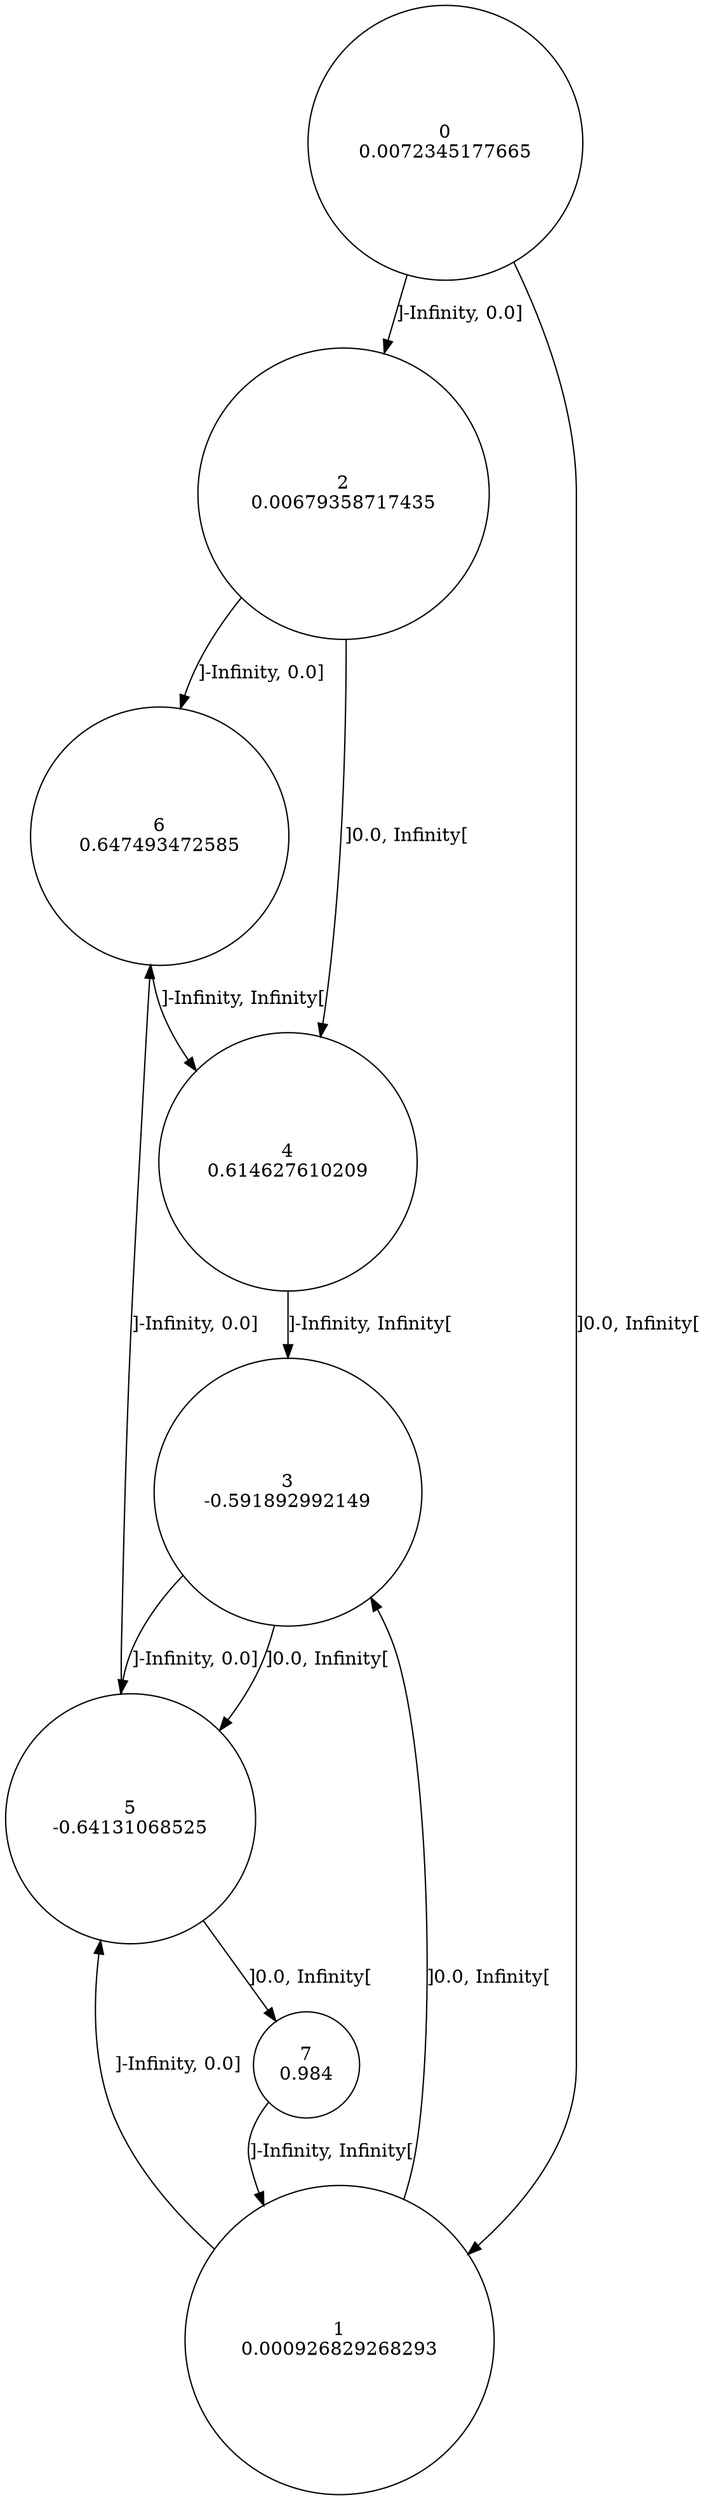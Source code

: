 digraph a {
0 [shape=circle, label="0\n0.0072345177665"];
	0 -> 2 [label="]-Infinity, 0.0]"];
	0 -> 1 [label="]0.0, Infinity["];
1 [shape=circle, label="1\n0.000926829268293"];
	1 -> 5 [label="]-Infinity, 0.0]"];
	1 -> 3 [label="]0.0, Infinity["];
2 [shape=circle, label="2\n0.00679358717435"];
	2 -> 6 [label="]-Infinity, 0.0]"];
	2 -> 4 [label="]0.0, Infinity["];
3 [shape=circle, label="3\n-0.591892992149"];
	3 -> 5 [label="]-Infinity, 0.0]"];
	3 -> 5 [label="]0.0, Infinity["];
4 [shape=circle, label="4\n0.614627610209"];
	4 -> 3 [label="]-Infinity, Infinity["];
5 [shape=circle, label="5\n-0.64131068525"];
	5 -> 6 [label="]-Infinity, 0.0]"];
	5 -> 7 [label="]0.0, Infinity["];
6 [shape=circle, label="6\n0.647493472585"];
	6 -> 4 [label="]-Infinity, Infinity["];
7 [shape=circle, label="7\n0.984"];
	7 -> 1 [label="]-Infinity, Infinity["];
}